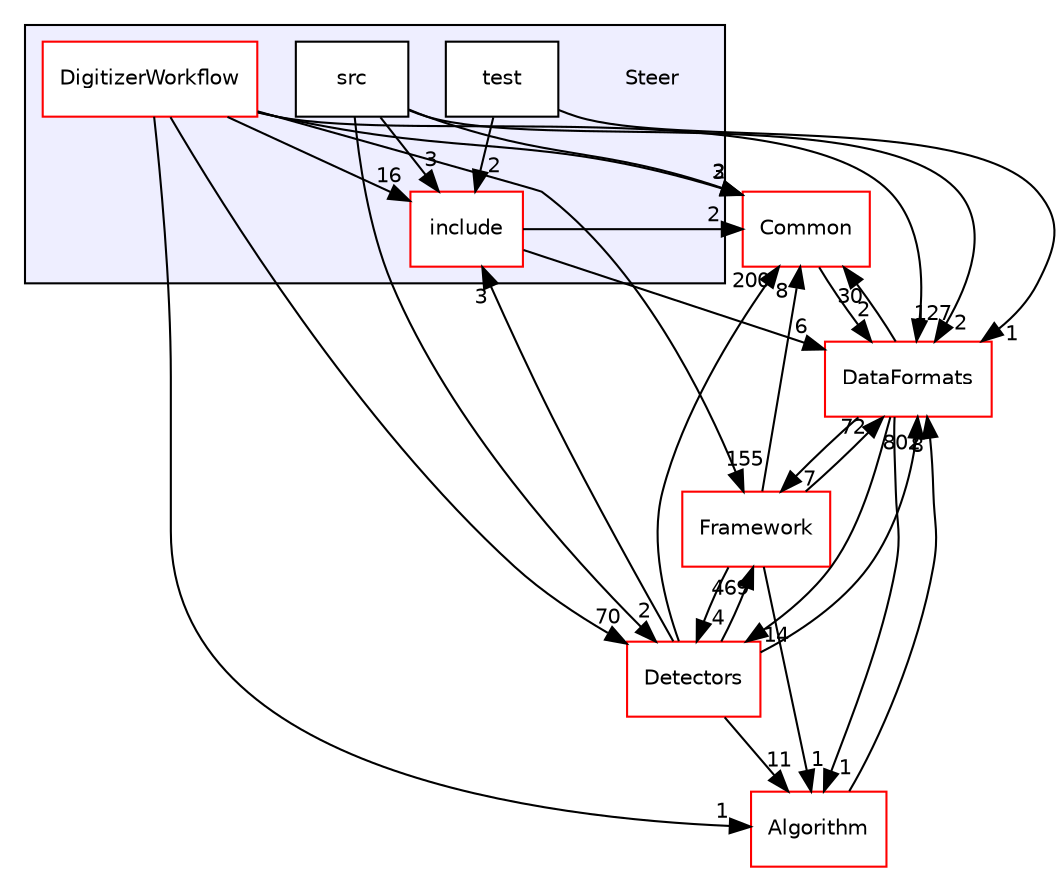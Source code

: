 digraph "/home/travis/build/AliceO2Group/AliceO2/Steer" {
  bgcolor=transparent;
  compound=true
  node [ fontsize="10", fontname="Helvetica"];
  edge [ labelfontsize="10", labelfontname="Helvetica"];
  subgraph clusterdir_40b4a122691869ee86baf7f2711ed718 {
    graph [ bgcolor="#eeeeff", pencolor="black", label="" URL="dir_40b4a122691869ee86baf7f2711ed718.html"];
    dir_40b4a122691869ee86baf7f2711ed718 [shape=plaintext label="Steer"];
    dir_a195a20aec66d1e163ba7321e47c9d6e [shape=box label="DigitizerWorkflow" color="red" fillcolor="white" style="filled" URL="dir_a195a20aec66d1e163ba7321e47c9d6e.html"];
    dir_a1435872ec32250c24e4b9798bc29a35 [shape=box label="include" color="red" fillcolor="white" style="filled" URL="dir_a1435872ec32250c24e4b9798bc29a35.html"];
    dir_1ae1fa476fa4d5193a25cdc506b38de2 [shape=box label="src" color="black" fillcolor="white" style="filled" URL="dir_1ae1fa476fa4d5193a25cdc506b38de2.html"];
    dir_f13782f4c5058c6a54ef5ebfe220c937 [shape=box label="test" color="black" fillcolor="white" style="filled" URL="dir_f13782f4c5058c6a54ef5ebfe220c937.html"];
  }
  dir_4ab6b4cc6a7edbff49100e9123df213f [shape=box label="Common" color="red" URL="dir_4ab6b4cc6a7edbff49100e9123df213f.html"];
  dir_051dca18e802f8e9474f2e30d29c04e0 [shape=box label="Detectors" color="red" URL="dir_051dca18e802f8e9474f2e30d29c04e0.html"];
  dir_8ba487e25de5ee77e05e9dce7582cb98 [shape=box label="Algorithm" color="red" URL="dir_8ba487e25de5ee77e05e9dce7582cb98.html"];
  dir_bcbb2cf9a3d3d83e5515c82071a07177 [shape=box label="Framework" color="red" URL="dir_bcbb2cf9a3d3d83e5515c82071a07177.html"];
  dir_2171f7ec022c5423887b07c69b2f5b48 [shape=box label="DataFormats" color="red" URL="dir_2171f7ec022c5423887b07c69b2f5b48.html"];
  dir_4ab6b4cc6a7edbff49100e9123df213f->dir_2171f7ec022c5423887b07c69b2f5b48 [headlabel="2", labeldistance=1.5 headhref="dir_000026_000068.html"];
  dir_051dca18e802f8e9474f2e30d29c04e0->dir_4ab6b4cc6a7edbff49100e9123df213f [headlabel="200", labeldistance=1.5 headhref="dir_000003_000026.html"];
  dir_051dca18e802f8e9474f2e30d29c04e0->dir_8ba487e25de5ee77e05e9dce7582cb98 [headlabel="11", labeldistance=1.5 headhref="dir_000003_000000.html"];
  dir_051dca18e802f8e9474f2e30d29c04e0->dir_a1435872ec32250c24e4b9798bc29a35 [headlabel="3", labeldistance=1.5 headhref="dir_000003_000685.html"];
  dir_051dca18e802f8e9474f2e30d29c04e0->dir_bcbb2cf9a3d3d83e5515c82071a07177 [headlabel="469", labeldistance=1.5 headhref="dir_000003_000044.html"];
  dir_051dca18e802f8e9474f2e30d29c04e0->dir_2171f7ec022c5423887b07c69b2f5b48 [headlabel="802", labeldistance=1.5 headhref="dir_000003_000068.html"];
  dir_a195a20aec66d1e163ba7321e47c9d6e->dir_4ab6b4cc6a7edbff49100e9123df213f [headlabel="3", labeldistance=1.5 headhref="dir_000683_000026.html"];
  dir_a195a20aec66d1e163ba7321e47c9d6e->dir_051dca18e802f8e9474f2e30d29c04e0 [headlabel="70", labeldistance=1.5 headhref="dir_000683_000003.html"];
  dir_a195a20aec66d1e163ba7321e47c9d6e->dir_8ba487e25de5ee77e05e9dce7582cb98 [headlabel="1", labeldistance=1.5 headhref="dir_000683_000000.html"];
  dir_a195a20aec66d1e163ba7321e47c9d6e->dir_a1435872ec32250c24e4b9798bc29a35 [headlabel="16", labeldistance=1.5 headhref="dir_000683_000685.html"];
  dir_a195a20aec66d1e163ba7321e47c9d6e->dir_bcbb2cf9a3d3d83e5515c82071a07177 [headlabel="155", labeldistance=1.5 headhref="dir_000683_000044.html"];
  dir_a195a20aec66d1e163ba7321e47c9d6e->dir_2171f7ec022c5423887b07c69b2f5b48 [headlabel="127", labeldistance=1.5 headhref="dir_000683_000068.html"];
  dir_8ba487e25de5ee77e05e9dce7582cb98->dir_2171f7ec022c5423887b07c69b2f5b48 [headlabel="8", labeldistance=1.5 headhref="dir_000000_000068.html"];
  dir_a1435872ec32250c24e4b9798bc29a35->dir_4ab6b4cc6a7edbff49100e9123df213f [headlabel="2", labeldistance=1.5 headhref="dir_000685_000026.html"];
  dir_a1435872ec32250c24e4b9798bc29a35->dir_2171f7ec022c5423887b07c69b2f5b48 [headlabel="6", labeldistance=1.5 headhref="dir_000685_000068.html"];
  dir_f13782f4c5058c6a54ef5ebfe220c937->dir_a1435872ec32250c24e4b9798bc29a35 [headlabel="2", labeldistance=1.5 headhref="dir_000688_000685.html"];
  dir_f13782f4c5058c6a54ef5ebfe220c937->dir_2171f7ec022c5423887b07c69b2f5b48 [headlabel="1", labeldistance=1.5 headhref="dir_000688_000068.html"];
  dir_bcbb2cf9a3d3d83e5515c82071a07177->dir_4ab6b4cc6a7edbff49100e9123df213f [headlabel="8", labeldistance=1.5 headhref="dir_000044_000026.html"];
  dir_bcbb2cf9a3d3d83e5515c82071a07177->dir_051dca18e802f8e9474f2e30d29c04e0 [headlabel="4", labeldistance=1.5 headhref="dir_000044_000003.html"];
  dir_bcbb2cf9a3d3d83e5515c82071a07177->dir_8ba487e25de5ee77e05e9dce7582cb98 [headlabel="1", labeldistance=1.5 headhref="dir_000044_000000.html"];
  dir_bcbb2cf9a3d3d83e5515c82071a07177->dir_2171f7ec022c5423887b07c69b2f5b48 [headlabel="72", labeldistance=1.5 headhref="dir_000044_000068.html"];
  dir_1ae1fa476fa4d5193a25cdc506b38de2->dir_4ab6b4cc6a7edbff49100e9123df213f [headlabel="2", labeldistance=1.5 headhref="dir_000687_000026.html"];
  dir_1ae1fa476fa4d5193a25cdc506b38de2->dir_051dca18e802f8e9474f2e30d29c04e0 [headlabel="2", labeldistance=1.5 headhref="dir_000687_000003.html"];
  dir_1ae1fa476fa4d5193a25cdc506b38de2->dir_a1435872ec32250c24e4b9798bc29a35 [headlabel="3", labeldistance=1.5 headhref="dir_000687_000685.html"];
  dir_1ae1fa476fa4d5193a25cdc506b38de2->dir_2171f7ec022c5423887b07c69b2f5b48 [headlabel="2", labeldistance=1.5 headhref="dir_000687_000068.html"];
  dir_2171f7ec022c5423887b07c69b2f5b48->dir_4ab6b4cc6a7edbff49100e9123df213f [headlabel="30", labeldistance=1.5 headhref="dir_000068_000026.html"];
  dir_2171f7ec022c5423887b07c69b2f5b48->dir_051dca18e802f8e9474f2e30d29c04e0 [headlabel="14", labeldistance=1.5 headhref="dir_000068_000003.html"];
  dir_2171f7ec022c5423887b07c69b2f5b48->dir_8ba487e25de5ee77e05e9dce7582cb98 [headlabel="1", labeldistance=1.5 headhref="dir_000068_000000.html"];
  dir_2171f7ec022c5423887b07c69b2f5b48->dir_bcbb2cf9a3d3d83e5515c82071a07177 [headlabel="7", labeldistance=1.5 headhref="dir_000068_000044.html"];
}

